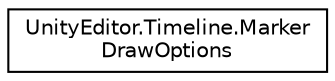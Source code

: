 digraph "Graphical Class Hierarchy"
{
 // LATEX_PDF_SIZE
  edge [fontname="Helvetica",fontsize="10",labelfontname="Helvetica",labelfontsize="10"];
  node [fontname="Helvetica",fontsize="10",shape=record];
  rankdir="LR";
  Node0 [label="UnityEditor.Timeline.Marker\lDrawOptions",height=0.2,width=0.4,color="black", fillcolor="white", style="filled",URL="$struct_unity_editor_1_1_timeline_1_1_marker_draw_options.html",tooltip="The user-defined options for drawing a marker."];
}
